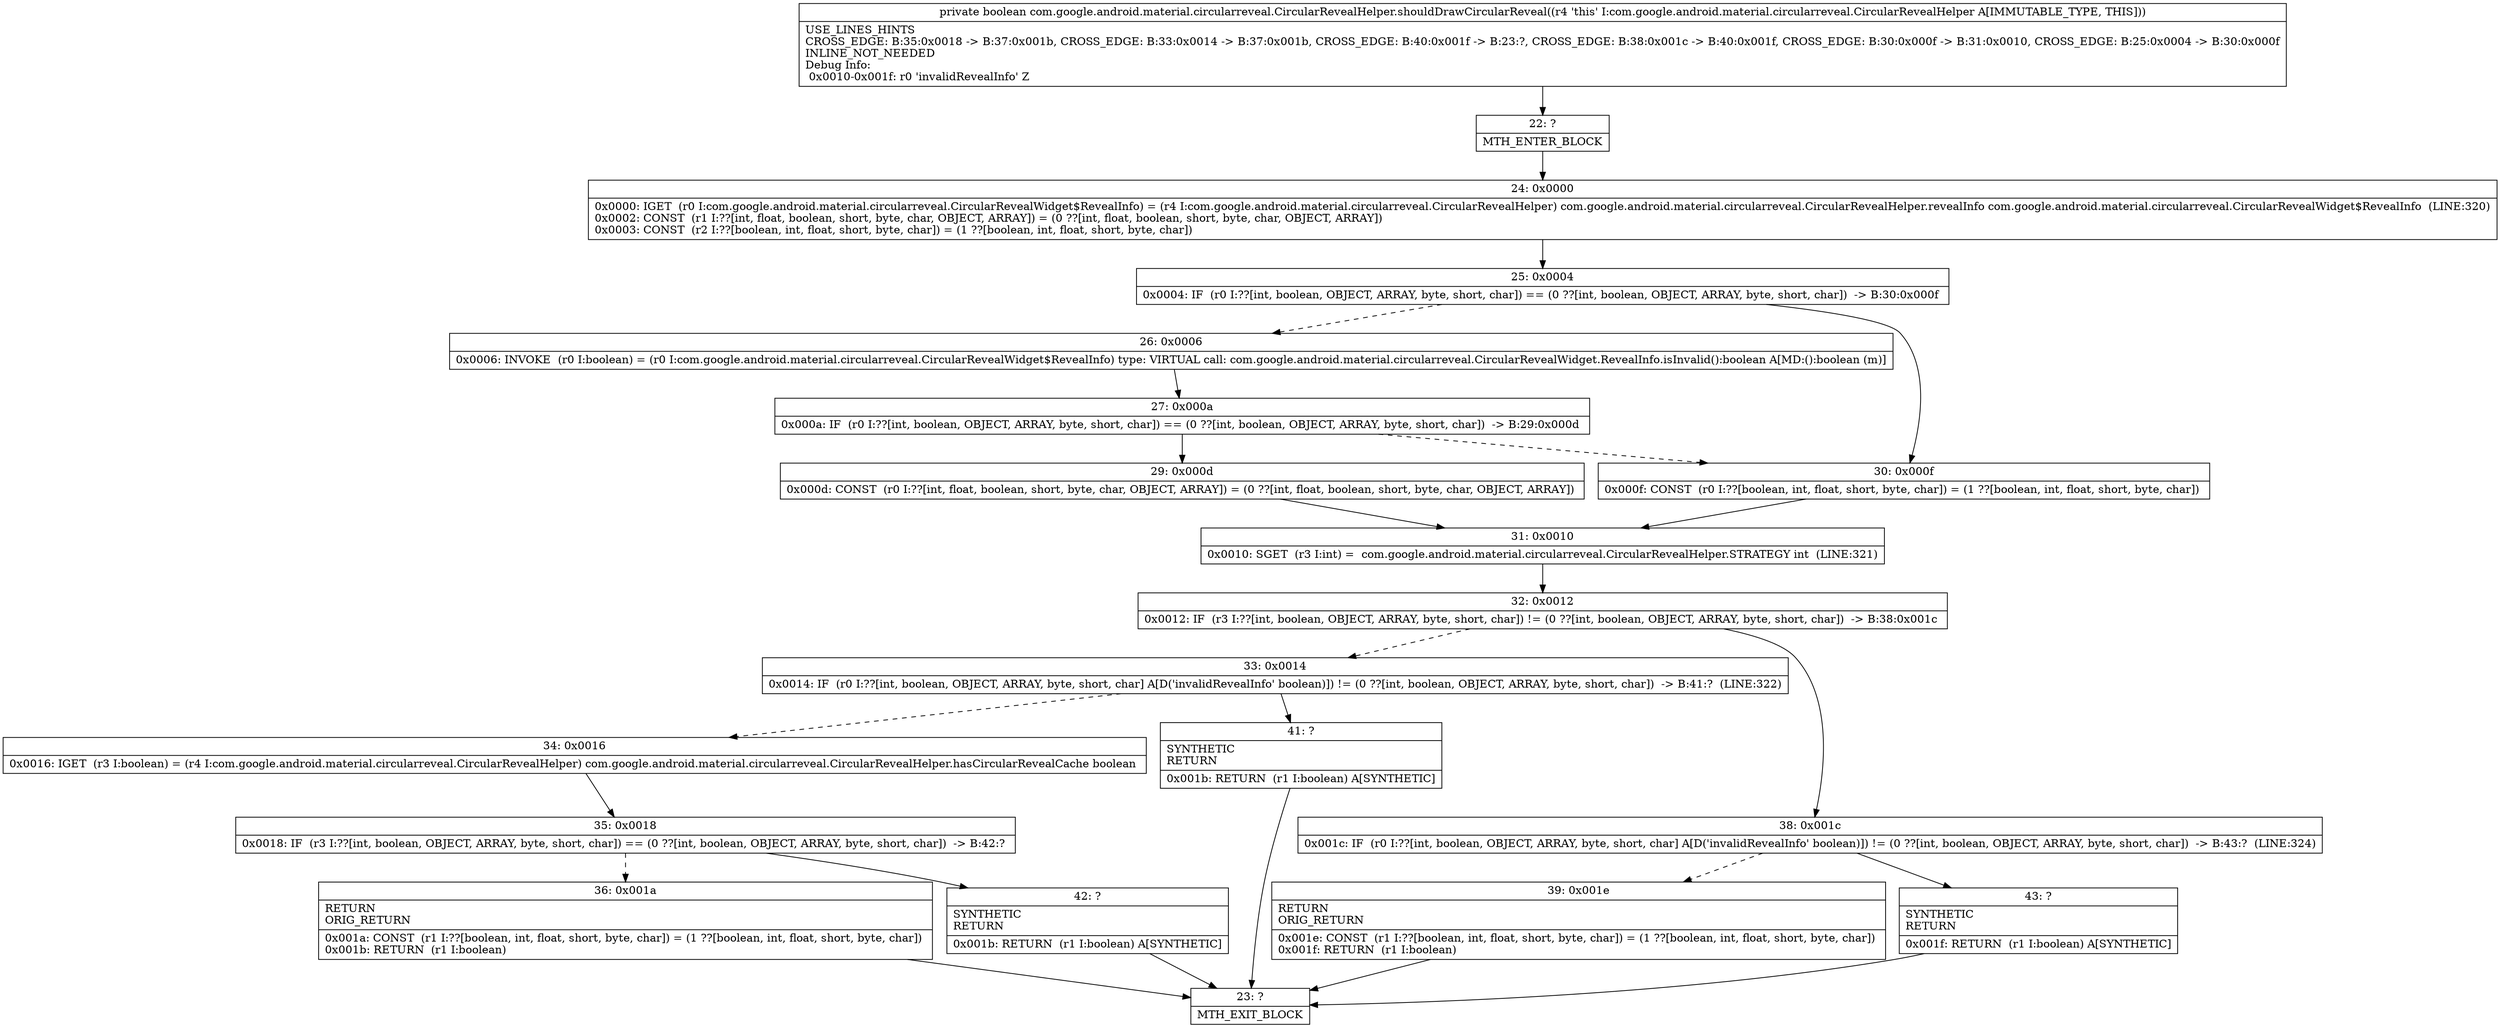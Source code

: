 digraph "CFG forcom.google.android.material.circularreveal.CircularRevealHelper.shouldDrawCircularReveal()Z" {
Node_22 [shape=record,label="{22\:\ ?|MTH_ENTER_BLOCK\l}"];
Node_24 [shape=record,label="{24\:\ 0x0000|0x0000: IGET  (r0 I:com.google.android.material.circularreveal.CircularRevealWidget$RevealInfo) = (r4 I:com.google.android.material.circularreveal.CircularRevealHelper) com.google.android.material.circularreveal.CircularRevealHelper.revealInfo com.google.android.material.circularreveal.CircularRevealWidget$RevealInfo  (LINE:320)\l0x0002: CONST  (r1 I:??[int, float, boolean, short, byte, char, OBJECT, ARRAY]) = (0 ??[int, float, boolean, short, byte, char, OBJECT, ARRAY]) \l0x0003: CONST  (r2 I:??[boolean, int, float, short, byte, char]) = (1 ??[boolean, int, float, short, byte, char]) \l}"];
Node_25 [shape=record,label="{25\:\ 0x0004|0x0004: IF  (r0 I:??[int, boolean, OBJECT, ARRAY, byte, short, char]) == (0 ??[int, boolean, OBJECT, ARRAY, byte, short, char])  \-\> B:30:0x000f \l}"];
Node_26 [shape=record,label="{26\:\ 0x0006|0x0006: INVOKE  (r0 I:boolean) = (r0 I:com.google.android.material.circularreveal.CircularRevealWidget$RevealInfo) type: VIRTUAL call: com.google.android.material.circularreveal.CircularRevealWidget.RevealInfo.isInvalid():boolean A[MD:():boolean (m)]\l}"];
Node_27 [shape=record,label="{27\:\ 0x000a|0x000a: IF  (r0 I:??[int, boolean, OBJECT, ARRAY, byte, short, char]) == (0 ??[int, boolean, OBJECT, ARRAY, byte, short, char])  \-\> B:29:0x000d \l}"];
Node_29 [shape=record,label="{29\:\ 0x000d|0x000d: CONST  (r0 I:??[int, float, boolean, short, byte, char, OBJECT, ARRAY]) = (0 ??[int, float, boolean, short, byte, char, OBJECT, ARRAY]) \l}"];
Node_31 [shape=record,label="{31\:\ 0x0010|0x0010: SGET  (r3 I:int) =  com.google.android.material.circularreveal.CircularRevealHelper.STRATEGY int  (LINE:321)\l}"];
Node_32 [shape=record,label="{32\:\ 0x0012|0x0012: IF  (r3 I:??[int, boolean, OBJECT, ARRAY, byte, short, char]) != (0 ??[int, boolean, OBJECT, ARRAY, byte, short, char])  \-\> B:38:0x001c \l}"];
Node_33 [shape=record,label="{33\:\ 0x0014|0x0014: IF  (r0 I:??[int, boolean, OBJECT, ARRAY, byte, short, char] A[D('invalidRevealInfo' boolean)]) != (0 ??[int, boolean, OBJECT, ARRAY, byte, short, char])  \-\> B:41:?  (LINE:322)\l}"];
Node_34 [shape=record,label="{34\:\ 0x0016|0x0016: IGET  (r3 I:boolean) = (r4 I:com.google.android.material.circularreveal.CircularRevealHelper) com.google.android.material.circularreveal.CircularRevealHelper.hasCircularRevealCache boolean \l}"];
Node_35 [shape=record,label="{35\:\ 0x0018|0x0018: IF  (r3 I:??[int, boolean, OBJECT, ARRAY, byte, short, char]) == (0 ??[int, boolean, OBJECT, ARRAY, byte, short, char])  \-\> B:42:? \l}"];
Node_36 [shape=record,label="{36\:\ 0x001a|RETURN\lORIG_RETURN\l|0x001a: CONST  (r1 I:??[boolean, int, float, short, byte, char]) = (1 ??[boolean, int, float, short, byte, char]) \l0x001b: RETURN  (r1 I:boolean) \l}"];
Node_23 [shape=record,label="{23\:\ ?|MTH_EXIT_BLOCK\l}"];
Node_42 [shape=record,label="{42\:\ ?|SYNTHETIC\lRETURN\l|0x001b: RETURN  (r1 I:boolean) A[SYNTHETIC]\l}"];
Node_41 [shape=record,label="{41\:\ ?|SYNTHETIC\lRETURN\l|0x001b: RETURN  (r1 I:boolean) A[SYNTHETIC]\l}"];
Node_38 [shape=record,label="{38\:\ 0x001c|0x001c: IF  (r0 I:??[int, boolean, OBJECT, ARRAY, byte, short, char] A[D('invalidRevealInfo' boolean)]) != (0 ??[int, boolean, OBJECT, ARRAY, byte, short, char])  \-\> B:43:?  (LINE:324)\l}"];
Node_39 [shape=record,label="{39\:\ 0x001e|RETURN\lORIG_RETURN\l|0x001e: CONST  (r1 I:??[boolean, int, float, short, byte, char]) = (1 ??[boolean, int, float, short, byte, char]) \l0x001f: RETURN  (r1 I:boolean) \l}"];
Node_43 [shape=record,label="{43\:\ ?|SYNTHETIC\lRETURN\l|0x001f: RETURN  (r1 I:boolean) A[SYNTHETIC]\l}"];
Node_30 [shape=record,label="{30\:\ 0x000f|0x000f: CONST  (r0 I:??[boolean, int, float, short, byte, char]) = (1 ??[boolean, int, float, short, byte, char]) \l}"];
MethodNode[shape=record,label="{private boolean com.google.android.material.circularreveal.CircularRevealHelper.shouldDrawCircularReveal((r4 'this' I:com.google.android.material.circularreveal.CircularRevealHelper A[IMMUTABLE_TYPE, THIS]))  | USE_LINES_HINTS\lCROSS_EDGE: B:35:0x0018 \-\> B:37:0x001b, CROSS_EDGE: B:33:0x0014 \-\> B:37:0x001b, CROSS_EDGE: B:40:0x001f \-\> B:23:?, CROSS_EDGE: B:38:0x001c \-\> B:40:0x001f, CROSS_EDGE: B:30:0x000f \-\> B:31:0x0010, CROSS_EDGE: B:25:0x0004 \-\> B:30:0x000f\lINLINE_NOT_NEEDED\lDebug Info:\l  0x0010\-0x001f: r0 'invalidRevealInfo' Z\l}"];
MethodNode -> Node_22;Node_22 -> Node_24;
Node_24 -> Node_25;
Node_25 -> Node_26[style=dashed];
Node_25 -> Node_30;
Node_26 -> Node_27;
Node_27 -> Node_29;
Node_27 -> Node_30[style=dashed];
Node_29 -> Node_31;
Node_31 -> Node_32;
Node_32 -> Node_33[style=dashed];
Node_32 -> Node_38;
Node_33 -> Node_34[style=dashed];
Node_33 -> Node_41;
Node_34 -> Node_35;
Node_35 -> Node_36[style=dashed];
Node_35 -> Node_42;
Node_36 -> Node_23;
Node_42 -> Node_23;
Node_41 -> Node_23;
Node_38 -> Node_39[style=dashed];
Node_38 -> Node_43;
Node_39 -> Node_23;
Node_43 -> Node_23;
Node_30 -> Node_31;
}


